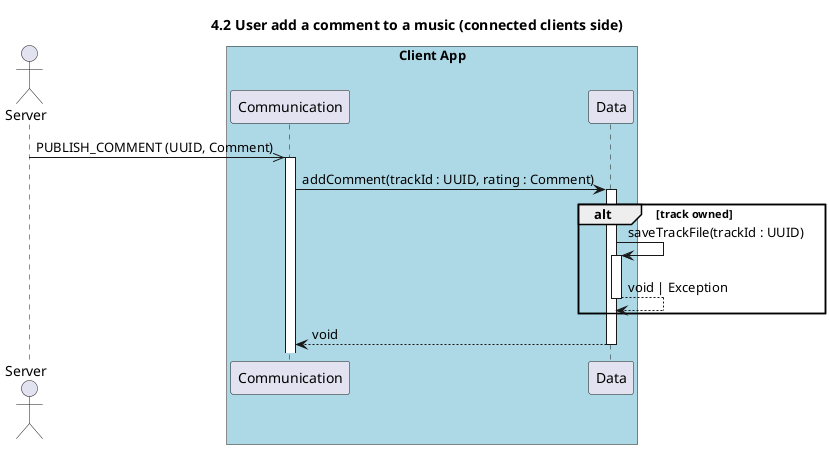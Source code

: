 @startuml 4.2 User add a comment to a music (connected clients side)
title 4.2 User add a comment to a music (connected clients side)

actor Server as server

box "Client App" #LightBlue
    participant Communication as com
    participant Data as data
end box

server ->> com : PUBLISH_COMMENT (UUID, Comment)

activate com
com -> data++ : addComment(trackId : UUID, rating : Comment)

alt track owned
    data->data++: saveTrackFile(trackId : UUID)
    return void | Exception
end

return void

@enduml